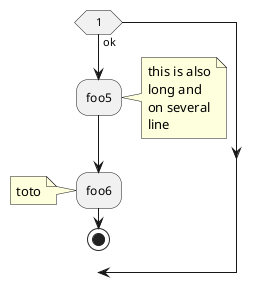 {
  "sha1": "k639b3wep7jloscwkqowqfnmzw2f7jr",
  "insertion": {
    "when": "2024-06-03T18:59:32.656Z",
    "user": "plantuml@gmail.com"
  }
}
@startuml
if ( 1 ) then (ok)
:foo5;
note right
  this is also
  long and
  on several
  line
end note
:foo6;
note left: toto
stop
endif
@enduml
